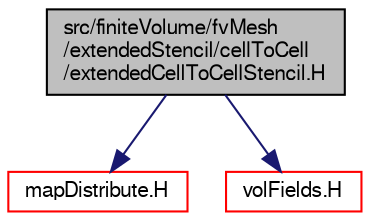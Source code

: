 digraph "src/finiteVolume/fvMesh/extendedStencil/cellToCell/extendedCellToCellStencil.H"
{
  bgcolor="transparent";
  edge [fontname="FreeSans",fontsize="10",labelfontname="FreeSans",labelfontsize="10"];
  node [fontname="FreeSans",fontsize="10",shape=record];
  Node0 [label="src/finiteVolume/fvMesh\l/extendedStencil/cellToCell\l/extendedCellToCellStencil.H",height=0.2,width=0.4,color="black", fillcolor="grey75", style="filled", fontcolor="black"];
  Node0 -> Node1 [color="midnightblue",fontsize="10",style="solid",fontname="FreeSans"];
  Node1 [label="mapDistribute.H",height=0.2,width=0.4,color="red",URL="$a11576.html"];
  Node0 -> Node168 [color="midnightblue",fontsize="10",style="solid",fontname="FreeSans"];
  Node168 [label="volFields.H",height=0.2,width=0.4,color="red",URL="$a02750.html"];
}

